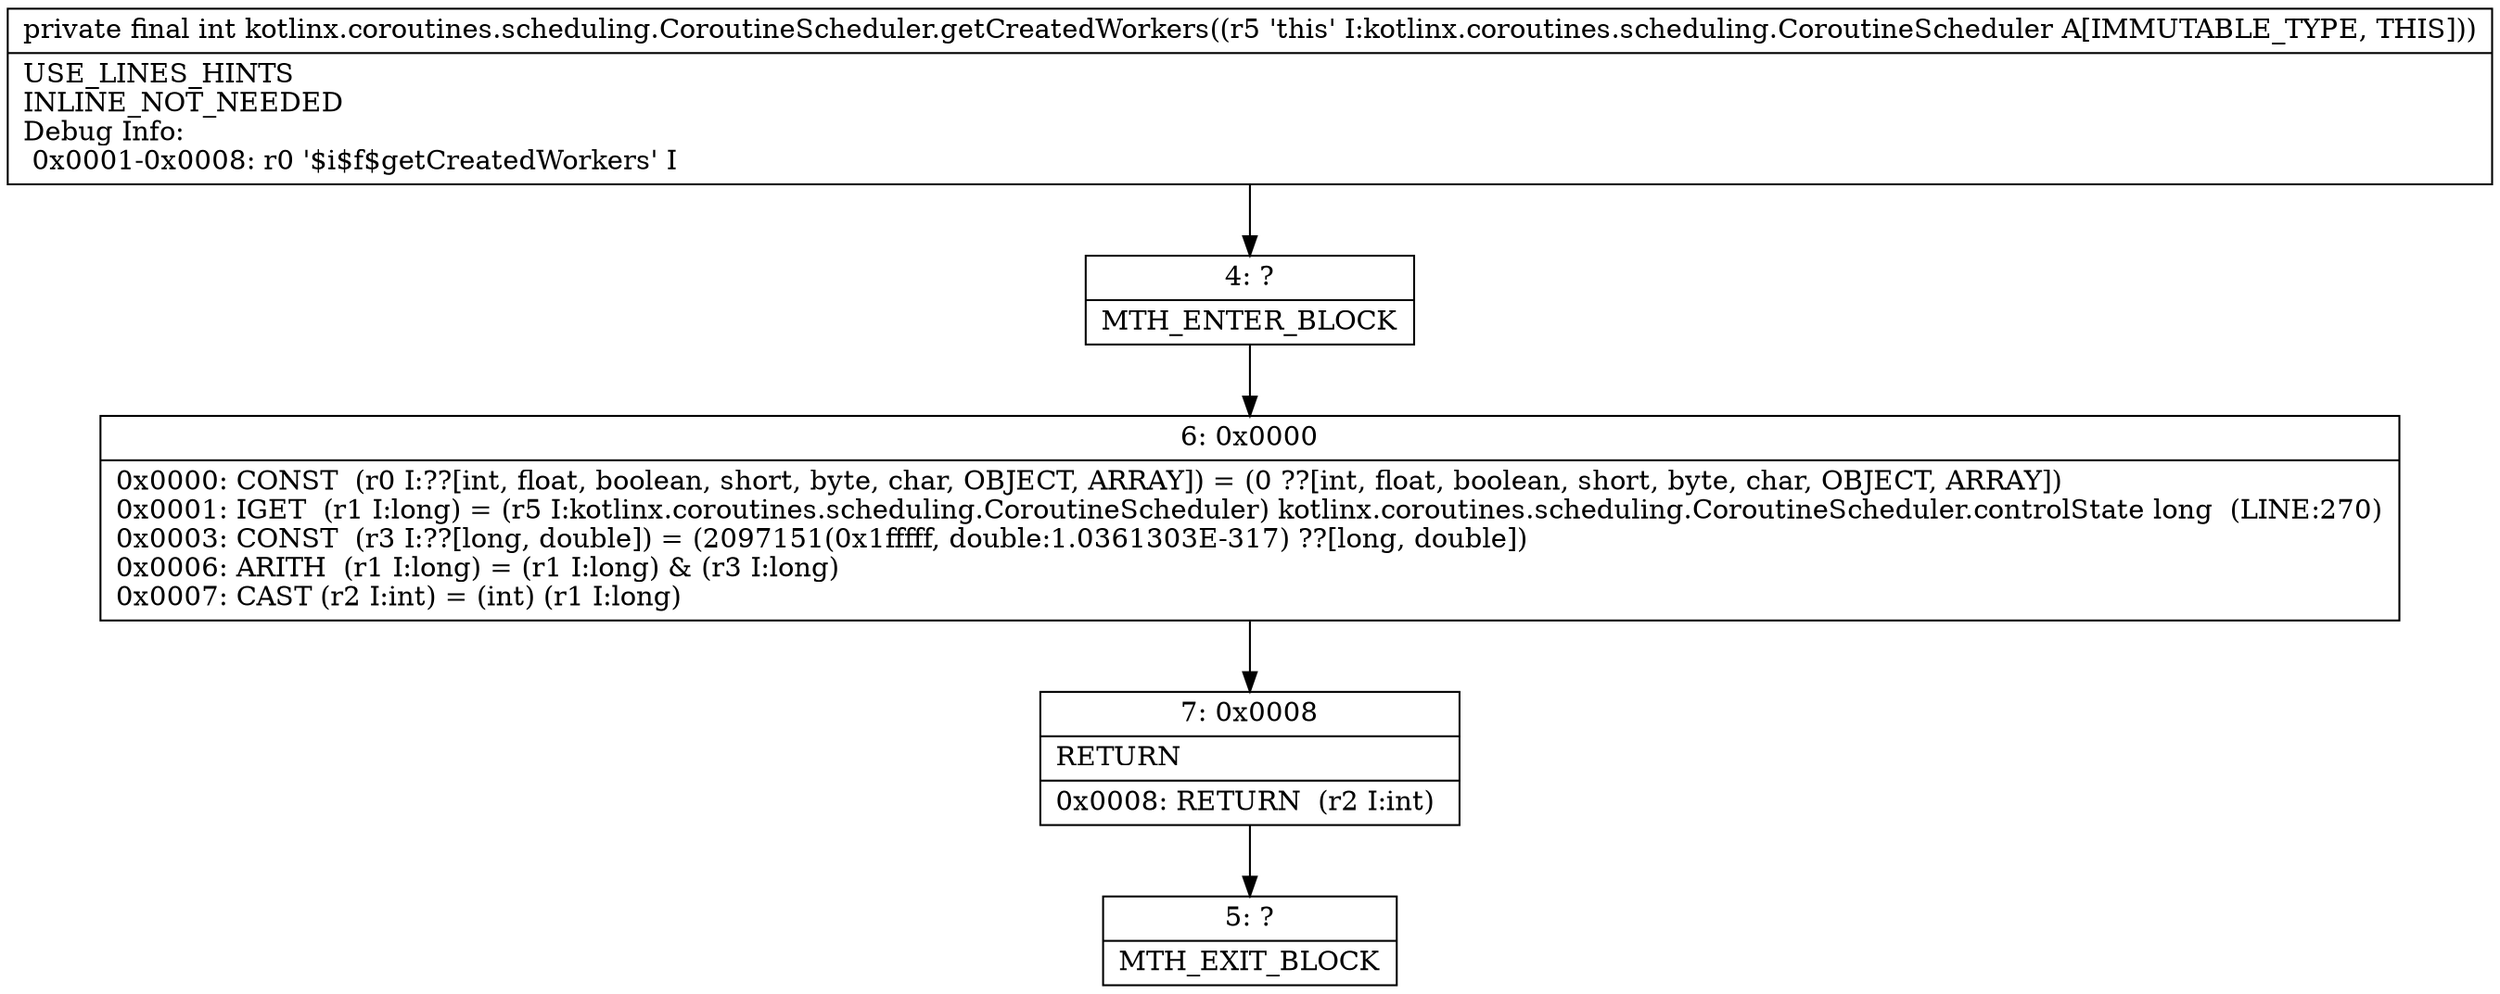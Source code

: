 digraph "CFG forkotlinx.coroutines.scheduling.CoroutineScheduler.getCreatedWorkers()I" {
Node_4 [shape=record,label="{4\:\ ?|MTH_ENTER_BLOCK\l}"];
Node_6 [shape=record,label="{6\:\ 0x0000|0x0000: CONST  (r0 I:??[int, float, boolean, short, byte, char, OBJECT, ARRAY]) = (0 ??[int, float, boolean, short, byte, char, OBJECT, ARRAY]) \l0x0001: IGET  (r1 I:long) = (r5 I:kotlinx.coroutines.scheduling.CoroutineScheduler) kotlinx.coroutines.scheduling.CoroutineScheduler.controlState long  (LINE:270)\l0x0003: CONST  (r3 I:??[long, double]) = (2097151(0x1fffff, double:1.0361303E\-317) ??[long, double]) \l0x0006: ARITH  (r1 I:long) = (r1 I:long) & (r3 I:long) \l0x0007: CAST (r2 I:int) = (int) (r1 I:long) \l}"];
Node_7 [shape=record,label="{7\:\ 0x0008|RETURN\l|0x0008: RETURN  (r2 I:int) \l}"];
Node_5 [shape=record,label="{5\:\ ?|MTH_EXIT_BLOCK\l}"];
MethodNode[shape=record,label="{private final int kotlinx.coroutines.scheduling.CoroutineScheduler.getCreatedWorkers((r5 'this' I:kotlinx.coroutines.scheduling.CoroutineScheduler A[IMMUTABLE_TYPE, THIS]))  | USE_LINES_HINTS\lINLINE_NOT_NEEDED\lDebug Info:\l  0x0001\-0x0008: r0 '$i$f$getCreatedWorkers' I\l}"];
MethodNode -> Node_4;Node_4 -> Node_6;
Node_6 -> Node_7;
Node_7 -> Node_5;
}

